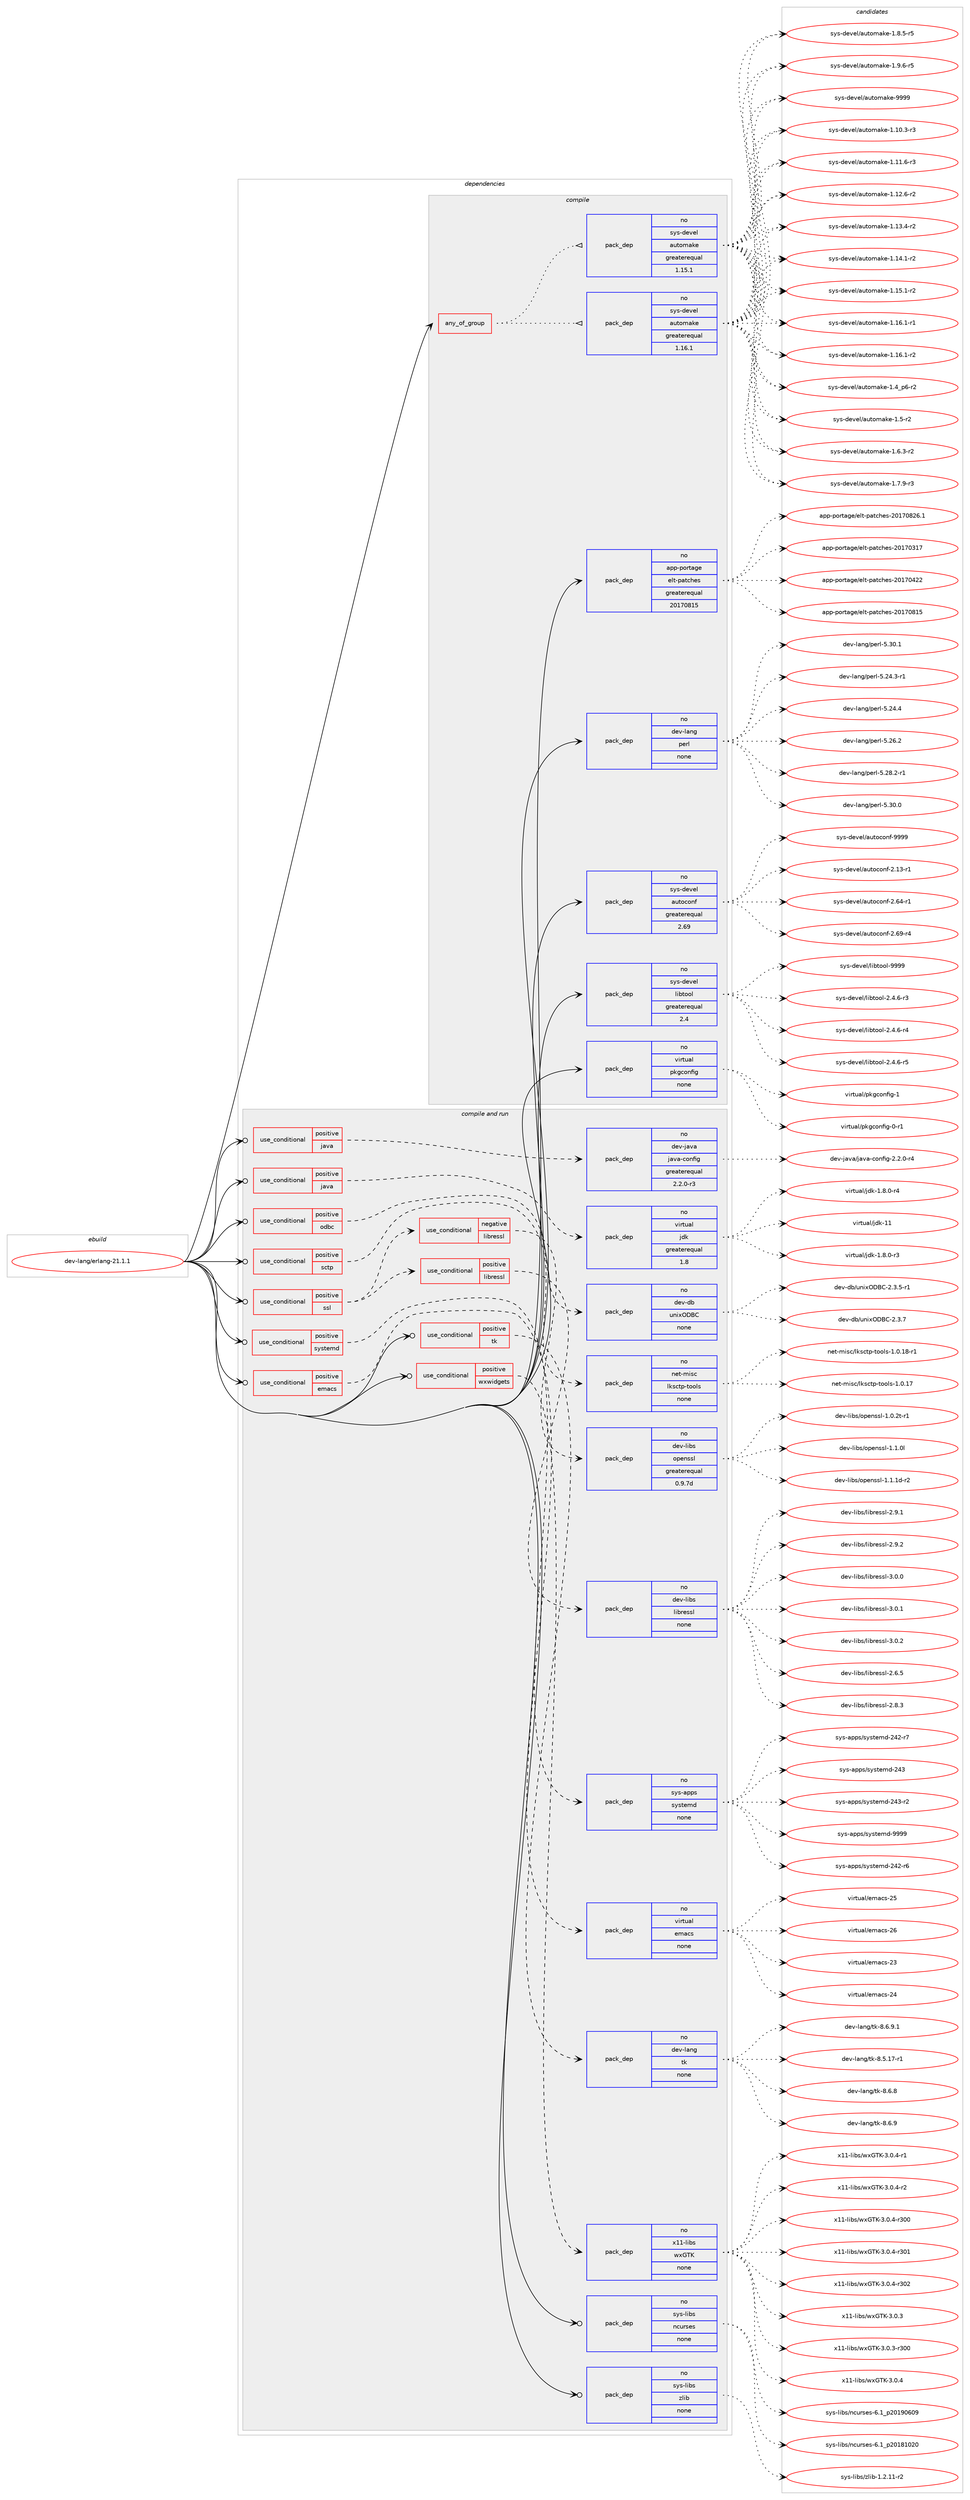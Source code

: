 digraph prolog {

# *************
# Graph options
# *************

newrank=true;
concentrate=true;
compound=true;
graph [rankdir=LR,fontname=Helvetica,fontsize=10,ranksep=1.5];#, ranksep=2.5, nodesep=0.2];
edge  [arrowhead=vee];
node  [fontname=Helvetica,fontsize=10];

# **********
# The ebuild
# **********

subgraph cluster_leftcol {
color=gray;
rank=same;
label=<<i>ebuild</i>>;
id [label="dev-lang/erlang-21.1.1", color=red, width=4, href="../dev-lang/erlang-21.1.1.svg"];
}

# ****************
# The dependencies
# ****************

subgraph cluster_midcol {
color=gray;
label=<<i>dependencies</i>>;
subgraph cluster_compile {
fillcolor="#eeeeee";
style=filled;
label=<<i>compile</i>>;
subgraph any10845 {
dependency557576 [label=<<TABLE BORDER="0" CELLBORDER="1" CELLSPACING="0" CELLPADDING="4"><TR><TD CELLPADDING="10">any_of_group</TD></TR></TABLE>>, shape=none, color=red];subgraph pack416787 {
dependency557577 [label=<<TABLE BORDER="0" CELLBORDER="1" CELLSPACING="0" CELLPADDING="4" WIDTH="220"><TR><TD ROWSPAN="6" CELLPADDING="30">pack_dep</TD></TR><TR><TD WIDTH="110">no</TD></TR><TR><TD>sys-devel</TD></TR><TR><TD>automake</TD></TR><TR><TD>greaterequal</TD></TR><TR><TD>1.16.1</TD></TR></TABLE>>, shape=none, color=blue];
}
dependency557576:e -> dependency557577:w [weight=20,style="dotted",arrowhead="oinv"];
subgraph pack416788 {
dependency557578 [label=<<TABLE BORDER="0" CELLBORDER="1" CELLSPACING="0" CELLPADDING="4" WIDTH="220"><TR><TD ROWSPAN="6" CELLPADDING="30">pack_dep</TD></TR><TR><TD WIDTH="110">no</TD></TR><TR><TD>sys-devel</TD></TR><TR><TD>automake</TD></TR><TR><TD>greaterequal</TD></TR><TR><TD>1.15.1</TD></TR></TABLE>>, shape=none, color=blue];
}
dependency557576:e -> dependency557578:w [weight=20,style="dotted",arrowhead="oinv"];
}
id:e -> dependency557576:w [weight=20,style="solid",arrowhead="vee"];
subgraph pack416789 {
dependency557579 [label=<<TABLE BORDER="0" CELLBORDER="1" CELLSPACING="0" CELLPADDING="4" WIDTH="220"><TR><TD ROWSPAN="6" CELLPADDING="30">pack_dep</TD></TR><TR><TD WIDTH="110">no</TD></TR><TR><TD>app-portage</TD></TR><TR><TD>elt-patches</TD></TR><TR><TD>greaterequal</TD></TR><TR><TD>20170815</TD></TR></TABLE>>, shape=none, color=blue];
}
id:e -> dependency557579:w [weight=20,style="solid",arrowhead="vee"];
subgraph pack416790 {
dependency557580 [label=<<TABLE BORDER="0" CELLBORDER="1" CELLSPACING="0" CELLPADDING="4" WIDTH="220"><TR><TD ROWSPAN="6" CELLPADDING="30">pack_dep</TD></TR><TR><TD WIDTH="110">no</TD></TR><TR><TD>dev-lang</TD></TR><TR><TD>perl</TD></TR><TR><TD>none</TD></TR><TR><TD></TD></TR></TABLE>>, shape=none, color=blue];
}
id:e -> dependency557580:w [weight=20,style="solid",arrowhead="vee"];
subgraph pack416791 {
dependency557581 [label=<<TABLE BORDER="0" CELLBORDER="1" CELLSPACING="0" CELLPADDING="4" WIDTH="220"><TR><TD ROWSPAN="6" CELLPADDING="30">pack_dep</TD></TR><TR><TD WIDTH="110">no</TD></TR><TR><TD>sys-devel</TD></TR><TR><TD>autoconf</TD></TR><TR><TD>greaterequal</TD></TR><TR><TD>2.69</TD></TR></TABLE>>, shape=none, color=blue];
}
id:e -> dependency557581:w [weight=20,style="solid",arrowhead="vee"];
subgraph pack416792 {
dependency557582 [label=<<TABLE BORDER="0" CELLBORDER="1" CELLSPACING="0" CELLPADDING="4" WIDTH="220"><TR><TD ROWSPAN="6" CELLPADDING="30">pack_dep</TD></TR><TR><TD WIDTH="110">no</TD></TR><TR><TD>sys-devel</TD></TR><TR><TD>libtool</TD></TR><TR><TD>greaterequal</TD></TR><TR><TD>2.4</TD></TR></TABLE>>, shape=none, color=blue];
}
id:e -> dependency557582:w [weight=20,style="solid",arrowhead="vee"];
subgraph pack416793 {
dependency557583 [label=<<TABLE BORDER="0" CELLBORDER="1" CELLSPACING="0" CELLPADDING="4" WIDTH="220"><TR><TD ROWSPAN="6" CELLPADDING="30">pack_dep</TD></TR><TR><TD WIDTH="110">no</TD></TR><TR><TD>virtual</TD></TR><TR><TD>pkgconfig</TD></TR><TR><TD>none</TD></TR><TR><TD></TD></TR></TABLE>>, shape=none, color=blue];
}
id:e -> dependency557583:w [weight=20,style="solid",arrowhead="vee"];
}
subgraph cluster_compileandrun {
fillcolor="#eeeeee";
style=filled;
label=<<i>compile and run</i>>;
subgraph cond129587 {
dependency557584 [label=<<TABLE BORDER="0" CELLBORDER="1" CELLSPACING="0" CELLPADDING="4"><TR><TD ROWSPAN="3" CELLPADDING="10">use_conditional</TD></TR><TR><TD>positive</TD></TR><TR><TD>emacs</TD></TR></TABLE>>, shape=none, color=red];
subgraph pack416794 {
dependency557585 [label=<<TABLE BORDER="0" CELLBORDER="1" CELLSPACING="0" CELLPADDING="4" WIDTH="220"><TR><TD ROWSPAN="6" CELLPADDING="30">pack_dep</TD></TR><TR><TD WIDTH="110">no</TD></TR><TR><TD>virtual</TD></TR><TR><TD>emacs</TD></TR><TR><TD>none</TD></TR><TR><TD></TD></TR></TABLE>>, shape=none, color=blue];
}
dependency557584:e -> dependency557585:w [weight=20,style="dashed",arrowhead="vee"];
}
id:e -> dependency557584:w [weight=20,style="solid",arrowhead="odotvee"];
subgraph cond129588 {
dependency557586 [label=<<TABLE BORDER="0" CELLBORDER="1" CELLSPACING="0" CELLPADDING="4"><TR><TD ROWSPAN="3" CELLPADDING="10">use_conditional</TD></TR><TR><TD>positive</TD></TR><TR><TD>java</TD></TR></TABLE>>, shape=none, color=red];
subgraph pack416795 {
dependency557587 [label=<<TABLE BORDER="0" CELLBORDER="1" CELLSPACING="0" CELLPADDING="4" WIDTH="220"><TR><TD ROWSPAN="6" CELLPADDING="30">pack_dep</TD></TR><TR><TD WIDTH="110">no</TD></TR><TR><TD>dev-java</TD></TR><TR><TD>java-config</TD></TR><TR><TD>greaterequal</TD></TR><TR><TD>2.2.0-r3</TD></TR></TABLE>>, shape=none, color=blue];
}
dependency557586:e -> dependency557587:w [weight=20,style="dashed",arrowhead="vee"];
}
id:e -> dependency557586:w [weight=20,style="solid",arrowhead="odotvee"];
subgraph cond129589 {
dependency557588 [label=<<TABLE BORDER="0" CELLBORDER="1" CELLSPACING="0" CELLPADDING="4"><TR><TD ROWSPAN="3" CELLPADDING="10">use_conditional</TD></TR><TR><TD>positive</TD></TR><TR><TD>java</TD></TR></TABLE>>, shape=none, color=red];
subgraph pack416796 {
dependency557589 [label=<<TABLE BORDER="0" CELLBORDER="1" CELLSPACING="0" CELLPADDING="4" WIDTH="220"><TR><TD ROWSPAN="6" CELLPADDING="30">pack_dep</TD></TR><TR><TD WIDTH="110">no</TD></TR><TR><TD>virtual</TD></TR><TR><TD>jdk</TD></TR><TR><TD>greaterequal</TD></TR><TR><TD>1.8</TD></TR></TABLE>>, shape=none, color=blue];
}
dependency557588:e -> dependency557589:w [weight=20,style="dashed",arrowhead="vee"];
}
id:e -> dependency557588:w [weight=20,style="solid",arrowhead="odotvee"];
subgraph cond129590 {
dependency557590 [label=<<TABLE BORDER="0" CELLBORDER="1" CELLSPACING="0" CELLPADDING="4"><TR><TD ROWSPAN="3" CELLPADDING="10">use_conditional</TD></TR><TR><TD>positive</TD></TR><TR><TD>odbc</TD></TR></TABLE>>, shape=none, color=red];
subgraph pack416797 {
dependency557591 [label=<<TABLE BORDER="0" CELLBORDER="1" CELLSPACING="0" CELLPADDING="4" WIDTH="220"><TR><TD ROWSPAN="6" CELLPADDING="30">pack_dep</TD></TR><TR><TD WIDTH="110">no</TD></TR><TR><TD>dev-db</TD></TR><TR><TD>unixODBC</TD></TR><TR><TD>none</TD></TR><TR><TD></TD></TR></TABLE>>, shape=none, color=blue];
}
dependency557590:e -> dependency557591:w [weight=20,style="dashed",arrowhead="vee"];
}
id:e -> dependency557590:w [weight=20,style="solid",arrowhead="odotvee"];
subgraph cond129591 {
dependency557592 [label=<<TABLE BORDER="0" CELLBORDER="1" CELLSPACING="0" CELLPADDING="4"><TR><TD ROWSPAN="3" CELLPADDING="10">use_conditional</TD></TR><TR><TD>positive</TD></TR><TR><TD>sctp</TD></TR></TABLE>>, shape=none, color=red];
subgraph pack416798 {
dependency557593 [label=<<TABLE BORDER="0" CELLBORDER="1" CELLSPACING="0" CELLPADDING="4" WIDTH="220"><TR><TD ROWSPAN="6" CELLPADDING="30">pack_dep</TD></TR><TR><TD WIDTH="110">no</TD></TR><TR><TD>net-misc</TD></TR><TR><TD>lksctp-tools</TD></TR><TR><TD>none</TD></TR><TR><TD></TD></TR></TABLE>>, shape=none, color=blue];
}
dependency557592:e -> dependency557593:w [weight=20,style="dashed",arrowhead="vee"];
}
id:e -> dependency557592:w [weight=20,style="solid",arrowhead="odotvee"];
subgraph cond129592 {
dependency557594 [label=<<TABLE BORDER="0" CELLBORDER="1" CELLSPACING="0" CELLPADDING="4"><TR><TD ROWSPAN="3" CELLPADDING="10">use_conditional</TD></TR><TR><TD>positive</TD></TR><TR><TD>ssl</TD></TR></TABLE>>, shape=none, color=red];
subgraph cond129593 {
dependency557595 [label=<<TABLE BORDER="0" CELLBORDER="1" CELLSPACING="0" CELLPADDING="4"><TR><TD ROWSPAN="3" CELLPADDING="10">use_conditional</TD></TR><TR><TD>negative</TD></TR><TR><TD>libressl</TD></TR></TABLE>>, shape=none, color=red];
subgraph pack416799 {
dependency557596 [label=<<TABLE BORDER="0" CELLBORDER="1" CELLSPACING="0" CELLPADDING="4" WIDTH="220"><TR><TD ROWSPAN="6" CELLPADDING="30">pack_dep</TD></TR><TR><TD WIDTH="110">no</TD></TR><TR><TD>dev-libs</TD></TR><TR><TD>openssl</TD></TR><TR><TD>greaterequal</TD></TR><TR><TD>0.9.7d</TD></TR></TABLE>>, shape=none, color=blue];
}
dependency557595:e -> dependency557596:w [weight=20,style="dashed",arrowhead="vee"];
}
dependency557594:e -> dependency557595:w [weight=20,style="dashed",arrowhead="vee"];
subgraph cond129594 {
dependency557597 [label=<<TABLE BORDER="0" CELLBORDER="1" CELLSPACING="0" CELLPADDING="4"><TR><TD ROWSPAN="3" CELLPADDING="10">use_conditional</TD></TR><TR><TD>positive</TD></TR><TR><TD>libressl</TD></TR></TABLE>>, shape=none, color=red];
subgraph pack416800 {
dependency557598 [label=<<TABLE BORDER="0" CELLBORDER="1" CELLSPACING="0" CELLPADDING="4" WIDTH="220"><TR><TD ROWSPAN="6" CELLPADDING="30">pack_dep</TD></TR><TR><TD WIDTH="110">no</TD></TR><TR><TD>dev-libs</TD></TR><TR><TD>libressl</TD></TR><TR><TD>none</TD></TR><TR><TD></TD></TR></TABLE>>, shape=none, color=blue];
}
dependency557597:e -> dependency557598:w [weight=20,style="dashed",arrowhead="vee"];
}
dependency557594:e -> dependency557597:w [weight=20,style="dashed",arrowhead="vee"];
}
id:e -> dependency557594:w [weight=20,style="solid",arrowhead="odotvee"];
subgraph cond129595 {
dependency557599 [label=<<TABLE BORDER="0" CELLBORDER="1" CELLSPACING="0" CELLPADDING="4"><TR><TD ROWSPAN="3" CELLPADDING="10">use_conditional</TD></TR><TR><TD>positive</TD></TR><TR><TD>systemd</TD></TR></TABLE>>, shape=none, color=red];
subgraph pack416801 {
dependency557600 [label=<<TABLE BORDER="0" CELLBORDER="1" CELLSPACING="0" CELLPADDING="4" WIDTH="220"><TR><TD ROWSPAN="6" CELLPADDING="30">pack_dep</TD></TR><TR><TD WIDTH="110">no</TD></TR><TR><TD>sys-apps</TD></TR><TR><TD>systemd</TD></TR><TR><TD>none</TD></TR><TR><TD></TD></TR></TABLE>>, shape=none, color=blue];
}
dependency557599:e -> dependency557600:w [weight=20,style="dashed",arrowhead="vee"];
}
id:e -> dependency557599:w [weight=20,style="solid",arrowhead="odotvee"];
subgraph cond129596 {
dependency557601 [label=<<TABLE BORDER="0" CELLBORDER="1" CELLSPACING="0" CELLPADDING="4"><TR><TD ROWSPAN="3" CELLPADDING="10">use_conditional</TD></TR><TR><TD>positive</TD></TR><TR><TD>tk</TD></TR></TABLE>>, shape=none, color=red];
subgraph pack416802 {
dependency557602 [label=<<TABLE BORDER="0" CELLBORDER="1" CELLSPACING="0" CELLPADDING="4" WIDTH="220"><TR><TD ROWSPAN="6" CELLPADDING="30">pack_dep</TD></TR><TR><TD WIDTH="110">no</TD></TR><TR><TD>dev-lang</TD></TR><TR><TD>tk</TD></TR><TR><TD>none</TD></TR><TR><TD></TD></TR></TABLE>>, shape=none, color=blue];
}
dependency557601:e -> dependency557602:w [weight=20,style="dashed",arrowhead="vee"];
}
id:e -> dependency557601:w [weight=20,style="solid",arrowhead="odotvee"];
subgraph cond129597 {
dependency557603 [label=<<TABLE BORDER="0" CELLBORDER="1" CELLSPACING="0" CELLPADDING="4"><TR><TD ROWSPAN="3" CELLPADDING="10">use_conditional</TD></TR><TR><TD>positive</TD></TR><TR><TD>wxwidgets</TD></TR></TABLE>>, shape=none, color=red];
subgraph pack416803 {
dependency557604 [label=<<TABLE BORDER="0" CELLBORDER="1" CELLSPACING="0" CELLPADDING="4" WIDTH="220"><TR><TD ROWSPAN="6" CELLPADDING="30">pack_dep</TD></TR><TR><TD WIDTH="110">no</TD></TR><TR><TD>x11-libs</TD></TR><TR><TD>wxGTK</TD></TR><TR><TD>none</TD></TR><TR><TD></TD></TR></TABLE>>, shape=none, color=blue];
}
dependency557603:e -> dependency557604:w [weight=20,style="dashed",arrowhead="vee"];
}
id:e -> dependency557603:w [weight=20,style="solid",arrowhead="odotvee"];
subgraph pack416804 {
dependency557605 [label=<<TABLE BORDER="0" CELLBORDER="1" CELLSPACING="0" CELLPADDING="4" WIDTH="220"><TR><TD ROWSPAN="6" CELLPADDING="30">pack_dep</TD></TR><TR><TD WIDTH="110">no</TD></TR><TR><TD>sys-libs</TD></TR><TR><TD>ncurses</TD></TR><TR><TD>none</TD></TR><TR><TD></TD></TR></TABLE>>, shape=none, color=blue];
}
id:e -> dependency557605:w [weight=20,style="solid",arrowhead="odotvee"];
subgraph pack416805 {
dependency557606 [label=<<TABLE BORDER="0" CELLBORDER="1" CELLSPACING="0" CELLPADDING="4" WIDTH="220"><TR><TD ROWSPAN="6" CELLPADDING="30">pack_dep</TD></TR><TR><TD WIDTH="110">no</TD></TR><TR><TD>sys-libs</TD></TR><TR><TD>zlib</TD></TR><TR><TD>none</TD></TR><TR><TD></TD></TR></TABLE>>, shape=none, color=blue];
}
id:e -> dependency557606:w [weight=20,style="solid",arrowhead="odotvee"];
}
subgraph cluster_run {
fillcolor="#eeeeee";
style=filled;
label=<<i>run</i>>;
}
}

# **************
# The candidates
# **************

subgraph cluster_choices {
rank=same;
color=gray;
label=<<i>candidates</i>>;

subgraph choice416787 {
color=black;
nodesep=1;
choice11512111545100101118101108479711711611110997107101454946494846514511451 [label="sys-devel/automake-1.10.3-r3", color=red, width=4,href="../sys-devel/automake-1.10.3-r3.svg"];
choice11512111545100101118101108479711711611110997107101454946494946544511451 [label="sys-devel/automake-1.11.6-r3", color=red, width=4,href="../sys-devel/automake-1.11.6-r3.svg"];
choice11512111545100101118101108479711711611110997107101454946495046544511450 [label="sys-devel/automake-1.12.6-r2", color=red, width=4,href="../sys-devel/automake-1.12.6-r2.svg"];
choice11512111545100101118101108479711711611110997107101454946495146524511450 [label="sys-devel/automake-1.13.4-r2", color=red, width=4,href="../sys-devel/automake-1.13.4-r2.svg"];
choice11512111545100101118101108479711711611110997107101454946495246494511450 [label="sys-devel/automake-1.14.1-r2", color=red, width=4,href="../sys-devel/automake-1.14.1-r2.svg"];
choice11512111545100101118101108479711711611110997107101454946495346494511450 [label="sys-devel/automake-1.15.1-r2", color=red, width=4,href="../sys-devel/automake-1.15.1-r2.svg"];
choice11512111545100101118101108479711711611110997107101454946495446494511449 [label="sys-devel/automake-1.16.1-r1", color=red, width=4,href="../sys-devel/automake-1.16.1-r1.svg"];
choice11512111545100101118101108479711711611110997107101454946495446494511450 [label="sys-devel/automake-1.16.1-r2", color=red, width=4,href="../sys-devel/automake-1.16.1-r2.svg"];
choice115121115451001011181011084797117116111109971071014549465295112544511450 [label="sys-devel/automake-1.4_p6-r2", color=red, width=4,href="../sys-devel/automake-1.4_p6-r2.svg"];
choice11512111545100101118101108479711711611110997107101454946534511450 [label="sys-devel/automake-1.5-r2", color=red, width=4,href="../sys-devel/automake-1.5-r2.svg"];
choice115121115451001011181011084797117116111109971071014549465446514511450 [label="sys-devel/automake-1.6.3-r2", color=red, width=4,href="../sys-devel/automake-1.6.3-r2.svg"];
choice115121115451001011181011084797117116111109971071014549465546574511451 [label="sys-devel/automake-1.7.9-r3", color=red, width=4,href="../sys-devel/automake-1.7.9-r3.svg"];
choice115121115451001011181011084797117116111109971071014549465646534511453 [label="sys-devel/automake-1.8.5-r5", color=red, width=4,href="../sys-devel/automake-1.8.5-r5.svg"];
choice115121115451001011181011084797117116111109971071014549465746544511453 [label="sys-devel/automake-1.9.6-r5", color=red, width=4,href="../sys-devel/automake-1.9.6-r5.svg"];
choice115121115451001011181011084797117116111109971071014557575757 [label="sys-devel/automake-9999", color=red, width=4,href="../sys-devel/automake-9999.svg"];
dependency557577:e -> choice11512111545100101118101108479711711611110997107101454946494846514511451:w [style=dotted,weight="100"];
dependency557577:e -> choice11512111545100101118101108479711711611110997107101454946494946544511451:w [style=dotted,weight="100"];
dependency557577:e -> choice11512111545100101118101108479711711611110997107101454946495046544511450:w [style=dotted,weight="100"];
dependency557577:e -> choice11512111545100101118101108479711711611110997107101454946495146524511450:w [style=dotted,weight="100"];
dependency557577:e -> choice11512111545100101118101108479711711611110997107101454946495246494511450:w [style=dotted,weight="100"];
dependency557577:e -> choice11512111545100101118101108479711711611110997107101454946495346494511450:w [style=dotted,weight="100"];
dependency557577:e -> choice11512111545100101118101108479711711611110997107101454946495446494511449:w [style=dotted,weight="100"];
dependency557577:e -> choice11512111545100101118101108479711711611110997107101454946495446494511450:w [style=dotted,weight="100"];
dependency557577:e -> choice115121115451001011181011084797117116111109971071014549465295112544511450:w [style=dotted,weight="100"];
dependency557577:e -> choice11512111545100101118101108479711711611110997107101454946534511450:w [style=dotted,weight="100"];
dependency557577:e -> choice115121115451001011181011084797117116111109971071014549465446514511450:w [style=dotted,weight="100"];
dependency557577:e -> choice115121115451001011181011084797117116111109971071014549465546574511451:w [style=dotted,weight="100"];
dependency557577:e -> choice115121115451001011181011084797117116111109971071014549465646534511453:w [style=dotted,weight="100"];
dependency557577:e -> choice115121115451001011181011084797117116111109971071014549465746544511453:w [style=dotted,weight="100"];
dependency557577:e -> choice115121115451001011181011084797117116111109971071014557575757:w [style=dotted,weight="100"];
}
subgraph choice416788 {
color=black;
nodesep=1;
choice11512111545100101118101108479711711611110997107101454946494846514511451 [label="sys-devel/automake-1.10.3-r3", color=red, width=4,href="../sys-devel/automake-1.10.3-r3.svg"];
choice11512111545100101118101108479711711611110997107101454946494946544511451 [label="sys-devel/automake-1.11.6-r3", color=red, width=4,href="../sys-devel/automake-1.11.6-r3.svg"];
choice11512111545100101118101108479711711611110997107101454946495046544511450 [label="sys-devel/automake-1.12.6-r2", color=red, width=4,href="../sys-devel/automake-1.12.6-r2.svg"];
choice11512111545100101118101108479711711611110997107101454946495146524511450 [label="sys-devel/automake-1.13.4-r2", color=red, width=4,href="../sys-devel/automake-1.13.4-r2.svg"];
choice11512111545100101118101108479711711611110997107101454946495246494511450 [label="sys-devel/automake-1.14.1-r2", color=red, width=4,href="../sys-devel/automake-1.14.1-r2.svg"];
choice11512111545100101118101108479711711611110997107101454946495346494511450 [label="sys-devel/automake-1.15.1-r2", color=red, width=4,href="../sys-devel/automake-1.15.1-r2.svg"];
choice11512111545100101118101108479711711611110997107101454946495446494511449 [label="sys-devel/automake-1.16.1-r1", color=red, width=4,href="../sys-devel/automake-1.16.1-r1.svg"];
choice11512111545100101118101108479711711611110997107101454946495446494511450 [label="sys-devel/automake-1.16.1-r2", color=red, width=4,href="../sys-devel/automake-1.16.1-r2.svg"];
choice115121115451001011181011084797117116111109971071014549465295112544511450 [label="sys-devel/automake-1.4_p6-r2", color=red, width=4,href="../sys-devel/automake-1.4_p6-r2.svg"];
choice11512111545100101118101108479711711611110997107101454946534511450 [label="sys-devel/automake-1.5-r2", color=red, width=4,href="../sys-devel/automake-1.5-r2.svg"];
choice115121115451001011181011084797117116111109971071014549465446514511450 [label="sys-devel/automake-1.6.3-r2", color=red, width=4,href="../sys-devel/automake-1.6.3-r2.svg"];
choice115121115451001011181011084797117116111109971071014549465546574511451 [label="sys-devel/automake-1.7.9-r3", color=red, width=4,href="../sys-devel/automake-1.7.9-r3.svg"];
choice115121115451001011181011084797117116111109971071014549465646534511453 [label="sys-devel/automake-1.8.5-r5", color=red, width=4,href="../sys-devel/automake-1.8.5-r5.svg"];
choice115121115451001011181011084797117116111109971071014549465746544511453 [label="sys-devel/automake-1.9.6-r5", color=red, width=4,href="../sys-devel/automake-1.9.6-r5.svg"];
choice115121115451001011181011084797117116111109971071014557575757 [label="sys-devel/automake-9999", color=red, width=4,href="../sys-devel/automake-9999.svg"];
dependency557578:e -> choice11512111545100101118101108479711711611110997107101454946494846514511451:w [style=dotted,weight="100"];
dependency557578:e -> choice11512111545100101118101108479711711611110997107101454946494946544511451:w [style=dotted,weight="100"];
dependency557578:e -> choice11512111545100101118101108479711711611110997107101454946495046544511450:w [style=dotted,weight="100"];
dependency557578:e -> choice11512111545100101118101108479711711611110997107101454946495146524511450:w [style=dotted,weight="100"];
dependency557578:e -> choice11512111545100101118101108479711711611110997107101454946495246494511450:w [style=dotted,weight="100"];
dependency557578:e -> choice11512111545100101118101108479711711611110997107101454946495346494511450:w [style=dotted,weight="100"];
dependency557578:e -> choice11512111545100101118101108479711711611110997107101454946495446494511449:w [style=dotted,weight="100"];
dependency557578:e -> choice11512111545100101118101108479711711611110997107101454946495446494511450:w [style=dotted,weight="100"];
dependency557578:e -> choice115121115451001011181011084797117116111109971071014549465295112544511450:w [style=dotted,weight="100"];
dependency557578:e -> choice11512111545100101118101108479711711611110997107101454946534511450:w [style=dotted,weight="100"];
dependency557578:e -> choice115121115451001011181011084797117116111109971071014549465446514511450:w [style=dotted,weight="100"];
dependency557578:e -> choice115121115451001011181011084797117116111109971071014549465546574511451:w [style=dotted,weight="100"];
dependency557578:e -> choice115121115451001011181011084797117116111109971071014549465646534511453:w [style=dotted,weight="100"];
dependency557578:e -> choice115121115451001011181011084797117116111109971071014549465746544511453:w [style=dotted,weight="100"];
dependency557578:e -> choice115121115451001011181011084797117116111109971071014557575757:w [style=dotted,weight="100"];
}
subgraph choice416789 {
color=black;
nodesep=1;
choice97112112451121111141169710310147101108116451129711699104101115455048495548514955 [label="app-portage/elt-patches-20170317", color=red, width=4,href="../app-portage/elt-patches-20170317.svg"];
choice97112112451121111141169710310147101108116451129711699104101115455048495548525050 [label="app-portage/elt-patches-20170422", color=red, width=4,href="../app-portage/elt-patches-20170422.svg"];
choice97112112451121111141169710310147101108116451129711699104101115455048495548564953 [label="app-portage/elt-patches-20170815", color=red, width=4,href="../app-portage/elt-patches-20170815.svg"];
choice971121124511211111411697103101471011081164511297116991041011154550484955485650544649 [label="app-portage/elt-patches-20170826.1", color=red, width=4,href="../app-portage/elt-patches-20170826.1.svg"];
dependency557579:e -> choice97112112451121111141169710310147101108116451129711699104101115455048495548514955:w [style=dotted,weight="100"];
dependency557579:e -> choice97112112451121111141169710310147101108116451129711699104101115455048495548525050:w [style=dotted,weight="100"];
dependency557579:e -> choice97112112451121111141169710310147101108116451129711699104101115455048495548564953:w [style=dotted,weight="100"];
dependency557579:e -> choice971121124511211111411697103101471011081164511297116991041011154550484955485650544649:w [style=dotted,weight="100"];
}
subgraph choice416790 {
color=black;
nodesep=1;
choice100101118451089711010347112101114108455346505246514511449 [label="dev-lang/perl-5.24.3-r1", color=red, width=4,href="../dev-lang/perl-5.24.3-r1.svg"];
choice10010111845108971101034711210111410845534650524652 [label="dev-lang/perl-5.24.4", color=red, width=4,href="../dev-lang/perl-5.24.4.svg"];
choice10010111845108971101034711210111410845534650544650 [label="dev-lang/perl-5.26.2", color=red, width=4,href="../dev-lang/perl-5.26.2.svg"];
choice100101118451089711010347112101114108455346505646504511449 [label="dev-lang/perl-5.28.2-r1", color=red, width=4,href="../dev-lang/perl-5.28.2-r1.svg"];
choice10010111845108971101034711210111410845534651484648 [label="dev-lang/perl-5.30.0", color=red, width=4,href="../dev-lang/perl-5.30.0.svg"];
choice10010111845108971101034711210111410845534651484649 [label="dev-lang/perl-5.30.1", color=red, width=4,href="../dev-lang/perl-5.30.1.svg"];
dependency557580:e -> choice100101118451089711010347112101114108455346505246514511449:w [style=dotted,weight="100"];
dependency557580:e -> choice10010111845108971101034711210111410845534650524652:w [style=dotted,weight="100"];
dependency557580:e -> choice10010111845108971101034711210111410845534650544650:w [style=dotted,weight="100"];
dependency557580:e -> choice100101118451089711010347112101114108455346505646504511449:w [style=dotted,weight="100"];
dependency557580:e -> choice10010111845108971101034711210111410845534651484648:w [style=dotted,weight="100"];
dependency557580:e -> choice10010111845108971101034711210111410845534651484649:w [style=dotted,weight="100"];
}
subgraph choice416791 {
color=black;
nodesep=1;
choice1151211154510010111810110847971171161119911111010245504649514511449 [label="sys-devel/autoconf-2.13-r1", color=red, width=4,href="../sys-devel/autoconf-2.13-r1.svg"];
choice1151211154510010111810110847971171161119911111010245504654524511449 [label="sys-devel/autoconf-2.64-r1", color=red, width=4,href="../sys-devel/autoconf-2.64-r1.svg"];
choice1151211154510010111810110847971171161119911111010245504654574511452 [label="sys-devel/autoconf-2.69-r4", color=red, width=4,href="../sys-devel/autoconf-2.69-r4.svg"];
choice115121115451001011181011084797117116111991111101024557575757 [label="sys-devel/autoconf-9999", color=red, width=4,href="../sys-devel/autoconf-9999.svg"];
dependency557581:e -> choice1151211154510010111810110847971171161119911111010245504649514511449:w [style=dotted,weight="100"];
dependency557581:e -> choice1151211154510010111810110847971171161119911111010245504654524511449:w [style=dotted,weight="100"];
dependency557581:e -> choice1151211154510010111810110847971171161119911111010245504654574511452:w [style=dotted,weight="100"];
dependency557581:e -> choice115121115451001011181011084797117116111991111101024557575757:w [style=dotted,weight="100"];
}
subgraph choice416792 {
color=black;
nodesep=1;
choice1151211154510010111810110847108105981161111111084550465246544511451 [label="sys-devel/libtool-2.4.6-r3", color=red, width=4,href="../sys-devel/libtool-2.4.6-r3.svg"];
choice1151211154510010111810110847108105981161111111084550465246544511452 [label="sys-devel/libtool-2.4.6-r4", color=red, width=4,href="../sys-devel/libtool-2.4.6-r4.svg"];
choice1151211154510010111810110847108105981161111111084550465246544511453 [label="sys-devel/libtool-2.4.6-r5", color=red, width=4,href="../sys-devel/libtool-2.4.6-r5.svg"];
choice1151211154510010111810110847108105981161111111084557575757 [label="sys-devel/libtool-9999", color=red, width=4,href="../sys-devel/libtool-9999.svg"];
dependency557582:e -> choice1151211154510010111810110847108105981161111111084550465246544511451:w [style=dotted,weight="100"];
dependency557582:e -> choice1151211154510010111810110847108105981161111111084550465246544511452:w [style=dotted,weight="100"];
dependency557582:e -> choice1151211154510010111810110847108105981161111111084550465246544511453:w [style=dotted,weight="100"];
dependency557582:e -> choice1151211154510010111810110847108105981161111111084557575757:w [style=dotted,weight="100"];
}
subgraph choice416793 {
color=black;
nodesep=1;
choice11810511411611797108471121071039911111010210510345484511449 [label="virtual/pkgconfig-0-r1", color=red, width=4,href="../virtual/pkgconfig-0-r1.svg"];
choice1181051141161179710847112107103991111101021051034549 [label="virtual/pkgconfig-1", color=red, width=4,href="../virtual/pkgconfig-1.svg"];
dependency557583:e -> choice11810511411611797108471121071039911111010210510345484511449:w [style=dotted,weight="100"];
dependency557583:e -> choice1181051141161179710847112107103991111101021051034549:w [style=dotted,weight="100"];
}
subgraph choice416794 {
color=black;
nodesep=1;
choice11810511411611797108471011099799115455051 [label="virtual/emacs-23", color=red, width=4,href="../virtual/emacs-23.svg"];
choice11810511411611797108471011099799115455052 [label="virtual/emacs-24", color=red, width=4,href="../virtual/emacs-24.svg"];
choice11810511411611797108471011099799115455053 [label="virtual/emacs-25", color=red, width=4,href="../virtual/emacs-25.svg"];
choice11810511411611797108471011099799115455054 [label="virtual/emacs-26", color=red, width=4,href="../virtual/emacs-26.svg"];
dependency557585:e -> choice11810511411611797108471011099799115455051:w [style=dotted,weight="100"];
dependency557585:e -> choice11810511411611797108471011099799115455052:w [style=dotted,weight="100"];
dependency557585:e -> choice11810511411611797108471011099799115455053:w [style=dotted,weight="100"];
dependency557585:e -> choice11810511411611797108471011099799115455054:w [style=dotted,weight="100"];
}
subgraph choice416795 {
color=black;
nodesep=1;
choice10010111845106971189747106971189745991111101021051034550465046484511452 [label="dev-java/java-config-2.2.0-r4", color=red, width=4,href="../dev-java/java-config-2.2.0-r4.svg"];
dependency557587:e -> choice10010111845106971189747106971189745991111101021051034550465046484511452:w [style=dotted,weight="100"];
}
subgraph choice416796 {
color=black;
nodesep=1;
choice11810511411611797108471061001074549465646484511451 [label="virtual/jdk-1.8.0-r3", color=red, width=4,href="../virtual/jdk-1.8.0-r3.svg"];
choice11810511411611797108471061001074549465646484511452 [label="virtual/jdk-1.8.0-r4", color=red, width=4,href="../virtual/jdk-1.8.0-r4.svg"];
choice1181051141161179710847106100107454949 [label="virtual/jdk-11", color=red, width=4,href="../virtual/jdk-11.svg"];
dependency557589:e -> choice11810511411611797108471061001074549465646484511451:w [style=dotted,weight="100"];
dependency557589:e -> choice11810511411611797108471061001074549465646484511452:w [style=dotted,weight="100"];
dependency557589:e -> choice1181051141161179710847106100107454949:w [style=dotted,weight="100"];
}
subgraph choice416797 {
color=black;
nodesep=1;
choice100101118451009847117110105120796866674550465146534511449 [label="dev-db/unixODBC-2.3.5-r1", color=red, width=4,href="../dev-db/unixODBC-2.3.5-r1.svg"];
choice10010111845100984711711010512079686667455046514655 [label="dev-db/unixODBC-2.3.7", color=red, width=4,href="../dev-db/unixODBC-2.3.7.svg"];
dependency557591:e -> choice100101118451009847117110105120796866674550465146534511449:w [style=dotted,weight="100"];
dependency557591:e -> choice10010111845100984711711010512079686667455046514655:w [style=dotted,weight="100"];
}
subgraph choice416798 {
color=black;
nodesep=1;
choice110101116451091051159947108107115991161124511611111110811545494648464955 [label="net-misc/lksctp-tools-1.0.17", color=red, width=4,href="../net-misc/lksctp-tools-1.0.17.svg"];
choice1101011164510910511599471081071159911611245116111111108115454946484649564511449 [label="net-misc/lksctp-tools-1.0.18-r1", color=red, width=4,href="../net-misc/lksctp-tools-1.0.18-r1.svg"];
dependency557593:e -> choice110101116451091051159947108107115991161124511611111110811545494648464955:w [style=dotted,weight="100"];
dependency557593:e -> choice1101011164510910511599471081071159911611245116111111108115454946484649564511449:w [style=dotted,weight="100"];
}
subgraph choice416799 {
color=black;
nodesep=1;
choice1001011184510810598115471111121011101151151084549464846501164511449 [label="dev-libs/openssl-1.0.2t-r1", color=red, width=4,href="../dev-libs/openssl-1.0.2t-r1.svg"];
choice100101118451081059811547111112101110115115108454946494648108 [label="dev-libs/openssl-1.1.0l", color=red, width=4,href="../dev-libs/openssl-1.1.0l.svg"];
choice1001011184510810598115471111121011101151151084549464946491004511450 [label="dev-libs/openssl-1.1.1d-r2", color=red, width=4,href="../dev-libs/openssl-1.1.1d-r2.svg"];
dependency557596:e -> choice1001011184510810598115471111121011101151151084549464846501164511449:w [style=dotted,weight="100"];
dependency557596:e -> choice100101118451081059811547111112101110115115108454946494648108:w [style=dotted,weight="100"];
dependency557596:e -> choice1001011184510810598115471111121011101151151084549464946491004511450:w [style=dotted,weight="100"];
}
subgraph choice416800 {
color=black;
nodesep=1;
choice10010111845108105981154710810598114101115115108455046544653 [label="dev-libs/libressl-2.6.5", color=red, width=4,href="../dev-libs/libressl-2.6.5.svg"];
choice10010111845108105981154710810598114101115115108455046564651 [label="dev-libs/libressl-2.8.3", color=red, width=4,href="../dev-libs/libressl-2.8.3.svg"];
choice10010111845108105981154710810598114101115115108455046574649 [label="dev-libs/libressl-2.9.1", color=red, width=4,href="../dev-libs/libressl-2.9.1.svg"];
choice10010111845108105981154710810598114101115115108455046574650 [label="dev-libs/libressl-2.9.2", color=red, width=4,href="../dev-libs/libressl-2.9.2.svg"];
choice10010111845108105981154710810598114101115115108455146484648 [label="dev-libs/libressl-3.0.0", color=red, width=4,href="../dev-libs/libressl-3.0.0.svg"];
choice10010111845108105981154710810598114101115115108455146484649 [label="dev-libs/libressl-3.0.1", color=red, width=4,href="../dev-libs/libressl-3.0.1.svg"];
choice10010111845108105981154710810598114101115115108455146484650 [label="dev-libs/libressl-3.0.2", color=red, width=4,href="../dev-libs/libressl-3.0.2.svg"];
dependency557598:e -> choice10010111845108105981154710810598114101115115108455046544653:w [style=dotted,weight="100"];
dependency557598:e -> choice10010111845108105981154710810598114101115115108455046564651:w [style=dotted,weight="100"];
dependency557598:e -> choice10010111845108105981154710810598114101115115108455046574649:w [style=dotted,weight="100"];
dependency557598:e -> choice10010111845108105981154710810598114101115115108455046574650:w [style=dotted,weight="100"];
dependency557598:e -> choice10010111845108105981154710810598114101115115108455146484648:w [style=dotted,weight="100"];
dependency557598:e -> choice10010111845108105981154710810598114101115115108455146484649:w [style=dotted,weight="100"];
dependency557598:e -> choice10010111845108105981154710810598114101115115108455146484650:w [style=dotted,weight="100"];
}
subgraph choice416801 {
color=black;
nodesep=1;
choice115121115459711211211547115121115116101109100455052504511454 [label="sys-apps/systemd-242-r6", color=red, width=4,href="../sys-apps/systemd-242-r6.svg"];
choice115121115459711211211547115121115116101109100455052504511455 [label="sys-apps/systemd-242-r7", color=red, width=4,href="../sys-apps/systemd-242-r7.svg"];
choice11512111545971121121154711512111511610110910045505251 [label="sys-apps/systemd-243", color=red, width=4,href="../sys-apps/systemd-243.svg"];
choice115121115459711211211547115121115116101109100455052514511450 [label="sys-apps/systemd-243-r2", color=red, width=4,href="../sys-apps/systemd-243-r2.svg"];
choice1151211154597112112115471151211151161011091004557575757 [label="sys-apps/systemd-9999", color=red, width=4,href="../sys-apps/systemd-9999.svg"];
dependency557600:e -> choice115121115459711211211547115121115116101109100455052504511454:w [style=dotted,weight="100"];
dependency557600:e -> choice115121115459711211211547115121115116101109100455052504511455:w [style=dotted,weight="100"];
dependency557600:e -> choice11512111545971121121154711512111511610110910045505251:w [style=dotted,weight="100"];
dependency557600:e -> choice115121115459711211211547115121115116101109100455052514511450:w [style=dotted,weight="100"];
dependency557600:e -> choice1151211154597112112115471151211151161011091004557575757:w [style=dotted,weight="100"];
}
subgraph choice416802 {
color=black;
nodesep=1;
choice100101118451089711010347116107455646534649554511449 [label="dev-lang/tk-8.5.17-r1", color=red, width=4,href="../dev-lang/tk-8.5.17-r1.svg"];
choice100101118451089711010347116107455646544656 [label="dev-lang/tk-8.6.8", color=red, width=4,href="../dev-lang/tk-8.6.8.svg"];
choice100101118451089711010347116107455646544657 [label="dev-lang/tk-8.6.9", color=red, width=4,href="../dev-lang/tk-8.6.9.svg"];
choice1001011184510897110103471161074556465446574649 [label="dev-lang/tk-8.6.9.1", color=red, width=4,href="../dev-lang/tk-8.6.9.1.svg"];
dependency557602:e -> choice100101118451089711010347116107455646534649554511449:w [style=dotted,weight="100"];
dependency557602:e -> choice100101118451089711010347116107455646544656:w [style=dotted,weight="100"];
dependency557602:e -> choice100101118451089711010347116107455646544657:w [style=dotted,weight="100"];
dependency557602:e -> choice1001011184510897110103471161074556465446574649:w [style=dotted,weight="100"];
}
subgraph choice416803 {
color=black;
nodesep=1;
choice1204949451081059811547119120718475455146484651 [label="x11-libs/wxGTK-3.0.3", color=red, width=4,href="../x11-libs/wxGTK-3.0.3.svg"];
choice120494945108105981154711912071847545514648465145114514848 [label="x11-libs/wxGTK-3.0.3-r300", color=red, width=4,href="../x11-libs/wxGTK-3.0.3-r300.svg"];
choice1204949451081059811547119120718475455146484652 [label="x11-libs/wxGTK-3.0.4", color=red, width=4,href="../x11-libs/wxGTK-3.0.4.svg"];
choice12049494510810598115471191207184754551464846524511449 [label="x11-libs/wxGTK-3.0.4-r1", color=red, width=4,href="../x11-libs/wxGTK-3.0.4-r1.svg"];
choice12049494510810598115471191207184754551464846524511450 [label="x11-libs/wxGTK-3.0.4-r2", color=red, width=4,href="../x11-libs/wxGTK-3.0.4-r2.svg"];
choice120494945108105981154711912071847545514648465245114514848 [label="x11-libs/wxGTK-3.0.4-r300", color=red, width=4,href="../x11-libs/wxGTK-3.0.4-r300.svg"];
choice120494945108105981154711912071847545514648465245114514849 [label="x11-libs/wxGTK-3.0.4-r301", color=red, width=4,href="../x11-libs/wxGTK-3.0.4-r301.svg"];
choice120494945108105981154711912071847545514648465245114514850 [label="x11-libs/wxGTK-3.0.4-r302", color=red, width=4,href="../x11-libs/wxGTK-3.0.4-r302.svg"];
dependency557604:e -> choice1204949451081059811547119120718475455146484651:w [style=dotted,weight="100"];
dependency557604:e -> choice120494945108105981154711912071847545514648465145114514848:w [style=dotted,weight="100"];
dependency557604:e -> choice1204949451081059811547119120718475455146484652:w [style=dotted,weight="100"];
dependency557604:e -> choice12049494510810598115471191207184754551464846524511449:w [style=dotted,weight="100"];
dependency557604:e -> choice12049494510810598115471191207184754551464846524511450:w [style=dotted,weight="100"];
dependency557604:e -> choice120494945108105981154711912071847545514648465245114514848:w [style=dotted,weight="100"];
dependency557604:e -> choice120494945108105981154711912071847545514648465245114514849:w [style=dotted,weight="100"];
dependency557604:e -> choice120494945108105981154711912071847545514648465245114514850:w [style=dotted,weight="100"];
}
subgraph choice416804 {
color=black;
nodesep=1;
choice1151211154510810598115471109911711411510111545544649951125048495649485048 [label="sys-libs/ncurses-6.1_p20181020", color=red, width=4,href="../sys-libs/ncurses-6.1_p20181020.svg"];
choice1151211154510810598115471109911711411510111545544649951125048495748544857 [label="sys-libs/ncurses-6.1_p20190609", color=red, width=4,href="../sys-libs/ncurses-6.1_p20190609.svg"];
dependency557605:e -> choice1151211154510810598115471109911711411510111545544649951125048495649485048:w [style=dotted,weight="100"];
dependency557605:e -> choice1151211154510810598115471109911711411510111545544649951125048495748544857:w [style=dotted,weight="100"];
}
subgraph choice416805 {
color=black;
nodesep=1;
choice11512111545108105981154712210810598454946504649494511450 [label="sys-libs/zlib-1.2.11-r2", color=red, width=4,href="../sys-libs/zlib-1.2.11-r2.svg"];
dependency557606:e -> choice11512111545108105981154712210810598454946504649494511450:w [style=dotted,weight="100"];
}
}

}

